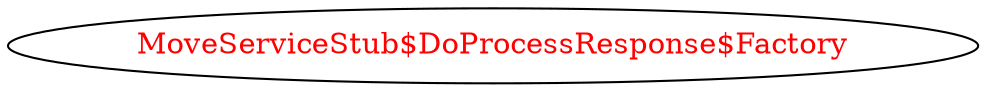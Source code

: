 digraph dependencyGraph {
 concentrate=true;
 ranksep="2.0";
 rankdir="LR"; 
 splines="ortho";
"MoveServiceStub$DoProcessResponse$Factory" [fontcolor="red"];
}